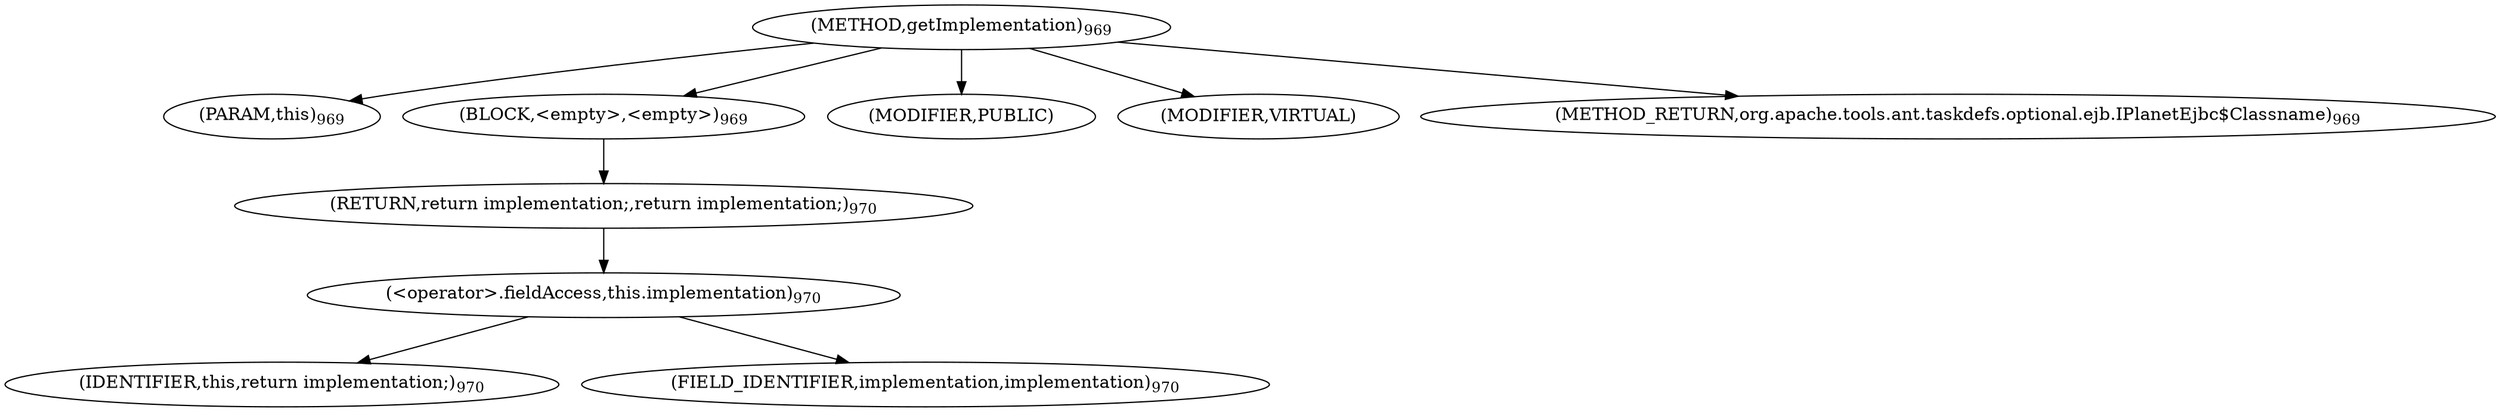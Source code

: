 digraph "getImplementation" {  
"2232" [label = <(METHOD,getImplementation)<SUB>969</SUB>> ]
"2233" [label = <(PARAM,this)<SUB>969</SUB>> ]
"2234" [label = <(BLOCK,&lt;empty&gt;,&lt;empty&gt;)<SUB>969</SUB>> ]
"2235" [label = <(RETURN,return implementation;,return implementation;)<SUB>970</SUB>> ]
"2236" [label = <(&lt;operator&gt;.fieldAccess,this.implementation)<SUB>970</SUB>> ]
"2237" [label = <(IDENTIFIER,this,return implementation;)<SUB>970</SUB>> ]
"2238" [label = <(FIELD_IDENTIFIER,implementation,implementation)<SUB>970</SUB>> ]
"2239" [label = <(MODIFIER,PUBLIC)> ]
"2240" [label = <(MODIFIER,VIRTUAL)> ]
"2241" [label = <(METHOD_RETURN,org.apache.tools.ant.taskdefs.optional.ejb.IPlanetEjbc$Classname)<SUB>969</SUB>> ]
  "2232" -> "2233" 
  "2232" -> "2234" 
  "2232" -> "2239" 
  "2232" -> "2240" 
  "2232" -> "2241" 
  "2234" -> "2235" 
  "2235" -> "2236" 
  "2236" -> "2237" 
  "2236" -> "2238" 
}
